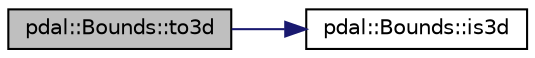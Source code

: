 digraph "pdal::Bounds::to3d"
{
  edge [fontname="Helvetica",fontsize="10",labelfontname="Helvetica",labelfontsize="10"];
  node [fontname="Helvetica",fontsize="10",shape=record];
  rankdir="LR";
  Node1 [label="pdal::Bounds::to3d",height=0.2,width=0.4,color="black", fillcolor="grey75", style="filled", fontcolor="black"];
  Node1 -> Node2 [color="midnightblue",fontsize="10",style="solid",fontname="Helvetica"];
  Node2 [label="pdal::Bounds::is3d",height=0.2,width=0.4,color="black", fillcolor="white", style="filled",URL="$classpdal_1_1Bounds.html#aa19e50d711ef69647ff7b20c17c8884a"];
}
